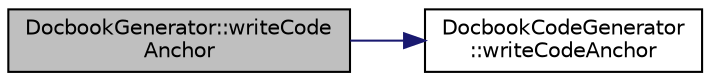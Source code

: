 digraph "DocbookGenerator::writeCodeAnchor"
{
 // LATEX_PDF_SIZE
  edge [fontname="Helvetica",fontsize="10",labelfontname="Helvetica",labelfontsize="10"];
  node [fontname="Helvetica",fontsize="10",shape=record];
  rankdir="LR";
  Node1 [label="DocbookGenerator::writeCode\lAnchor",height=0.2,width=0.4,color="black", fillcolor="grey75", style="filled", fontcolor="black",tooltip=" "];
  Node1 -> Node2 [color="midnightblue",fontsize="10",style="solid"];
  Node2 [label="DocbookCodeGenerator\l::writeCodeAnchor",height=0.2,width=0.4,color="black", fillcolor="white", style="filled",URL="$classDocbookCodeGenerator.html#a0301dd115c9759c83ffacdda4d51d624",tooltip=" "];
}
